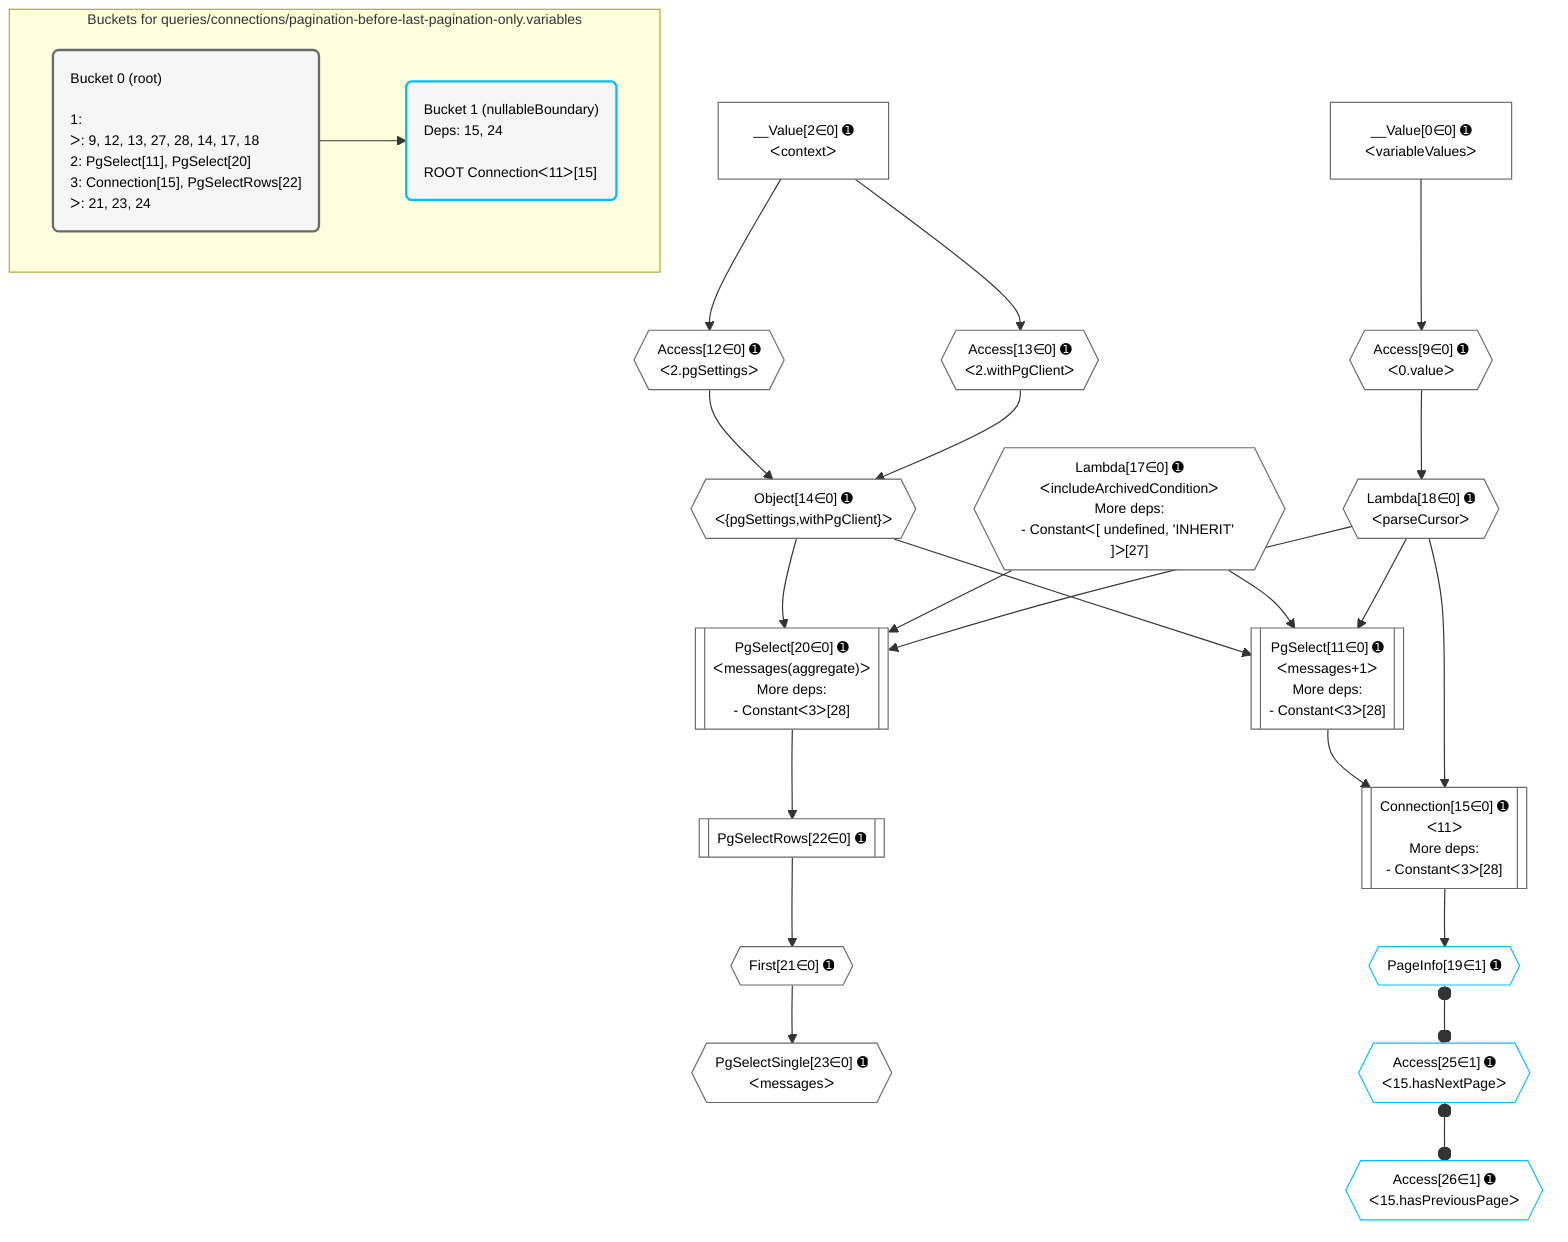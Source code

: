 %%{init: {'themeVariables': { 'fontSize': '12px'}}}%%
graph TD
    classDef path fill:#eee,stroke:#000,color:#000
    classDef plan fill:#fff,stroke-width:1px,color:#000
    classDef itemplan fill:#fff,stroke-width:2px,color:#000
    classDef unbatchedplan fill:#dff,stroke-width:1px,color:#000
    classDef sideeffectplan fill:#fcc,stroke-width:2px,color:#000
    classDef bucket fill:#f6f6f6,color:#000,stroke-width:2px,text-align:left

    subgraph "Buckets for queries/connections/pagination-before-last-pagination-only.variables"
    Bucket0("Bucket 0 (root)<br /><br />1: <br />ᐳ: 9, 12, 13, 27, 28, 14, 17, 18<br />2: PgSelect[11], PgSelect[20]<br />3: Connection[15], PgSelectRows[22]<br />ᐳ: 21, 23, 24"):::bucket
    Bucket1("Bucket 1 (nullableBoundary)<br />Deps: 15, 24<br /><br />ROOT Connectionᐸ11ᐳ[15]"):::bucket
    end
    Bucket0 --> Bucket1

    %% plan dependencies
    PgSelect11[["PgSelect[11∈0] ➊<br />ᐸmessages+1ᐳ<br />More deps:<br />- Constantᐸ3ᐳ[28]"]]:::plan
    Object14{{"Object[14∈0] ➊<br />ᐸ{pgSettings,withPgClient}ᐳ"}}:::plan
    Lambda17{{"Lambda[17∈0] ➊<br />ᐸincludeArchivedConditionᐳ<br />More deps:<br />- Constantᐸ[ undefined, 'INHERIT' ]ᐳ[27]"}}:::plan
    Lambda18{{"Lambda[18∈0] ➊<br />ᐸparseCursorᐳ"}}:::plan
    Object14 & Lambda17 & Lambda18 --> PgSelect11
    PgSelect20[["PgSelect[20∈0] ➊<br />ᐸmessages(aggregate)ᐳ<br />More deps:<br />- Constantᐸ3ᐳ[28]"]]:::plan
    Object14 & Lambda17 & Lambda18 --> PgSelect20
    Connection15[["Connection[15∈0] ➊<br />ᐸ11ᐳ<br />More deps:<br />- Constantᐸ3ᐳ[28]"]]:::plan
    PgSelect11 & Lambda18 --> Connection15
    Access12{{"Access[12∈0] ➊<br />ᐸ2.pgSettingsᐳ"}}:::plan
    Access13{{"Access[13∈0] ➊<br />ᐸ2.withPgClientᐳ"}}:::plan
    Access12 & Access13 --> Object14
    Access9{{"Access[9∈0] ➊<br />ᐸ0.valueᐳ"}}:::plan
    __Value0["__Value[0∈0] ➊<br />ᐸvariableValuesᐳ"]:::plan
    __Value0 --> Access9
    __Value2["__Value[2∈0] ➊<br />ᐸcontextᐳ"]:::plan
    __Value2 --> Access12
    __Value2 --> Access13
    Access9 --> Lambda18
    First21{{"First[21∈0] ➊"}}:::plan
    PgSelectRows22[["PgSelectRows[22∈0] ➊"]]:::plan
    PgSelectRows22 --> First21
    PgSelect20 --> PgSelectRows22
    PgSelectSingle23{{"PgSelectSingle[23∈0] ➊<br />ᐸmessagesᐳ"}}:::plan
    First21 --> PgSelectSingle23
    PageInfo19{{"PageInfo[19∈1] ➊"}}:::plan
    Connection15 --> PageInfo19
    Access25{{"Access[25∈1] ➊<br />ᐸ15.hasNextPageᐳ"}}:::plan
    PageInfo19 o--o Access25
    Access26{{"Access[26∈1] ➊<br />ᐸ15.hasPreviousPageᐳ"}}:::plan
    Access25 o--o Access26

    %% define steps
    classDef bucket0 stroke:#696969
    class Bucket0,__Value0,__Value2,Access9,PgSelect11,Access12,Access13,Object14,Connection15,Lambda17,Lambda18,PgSelect20,First21,PgSelectRows22,PgSelectSingle23 bucket0
    classDef bucket1 stroke:#00bfff
    class Bucket1,PageInfo19,Access25,Access26 bucket1